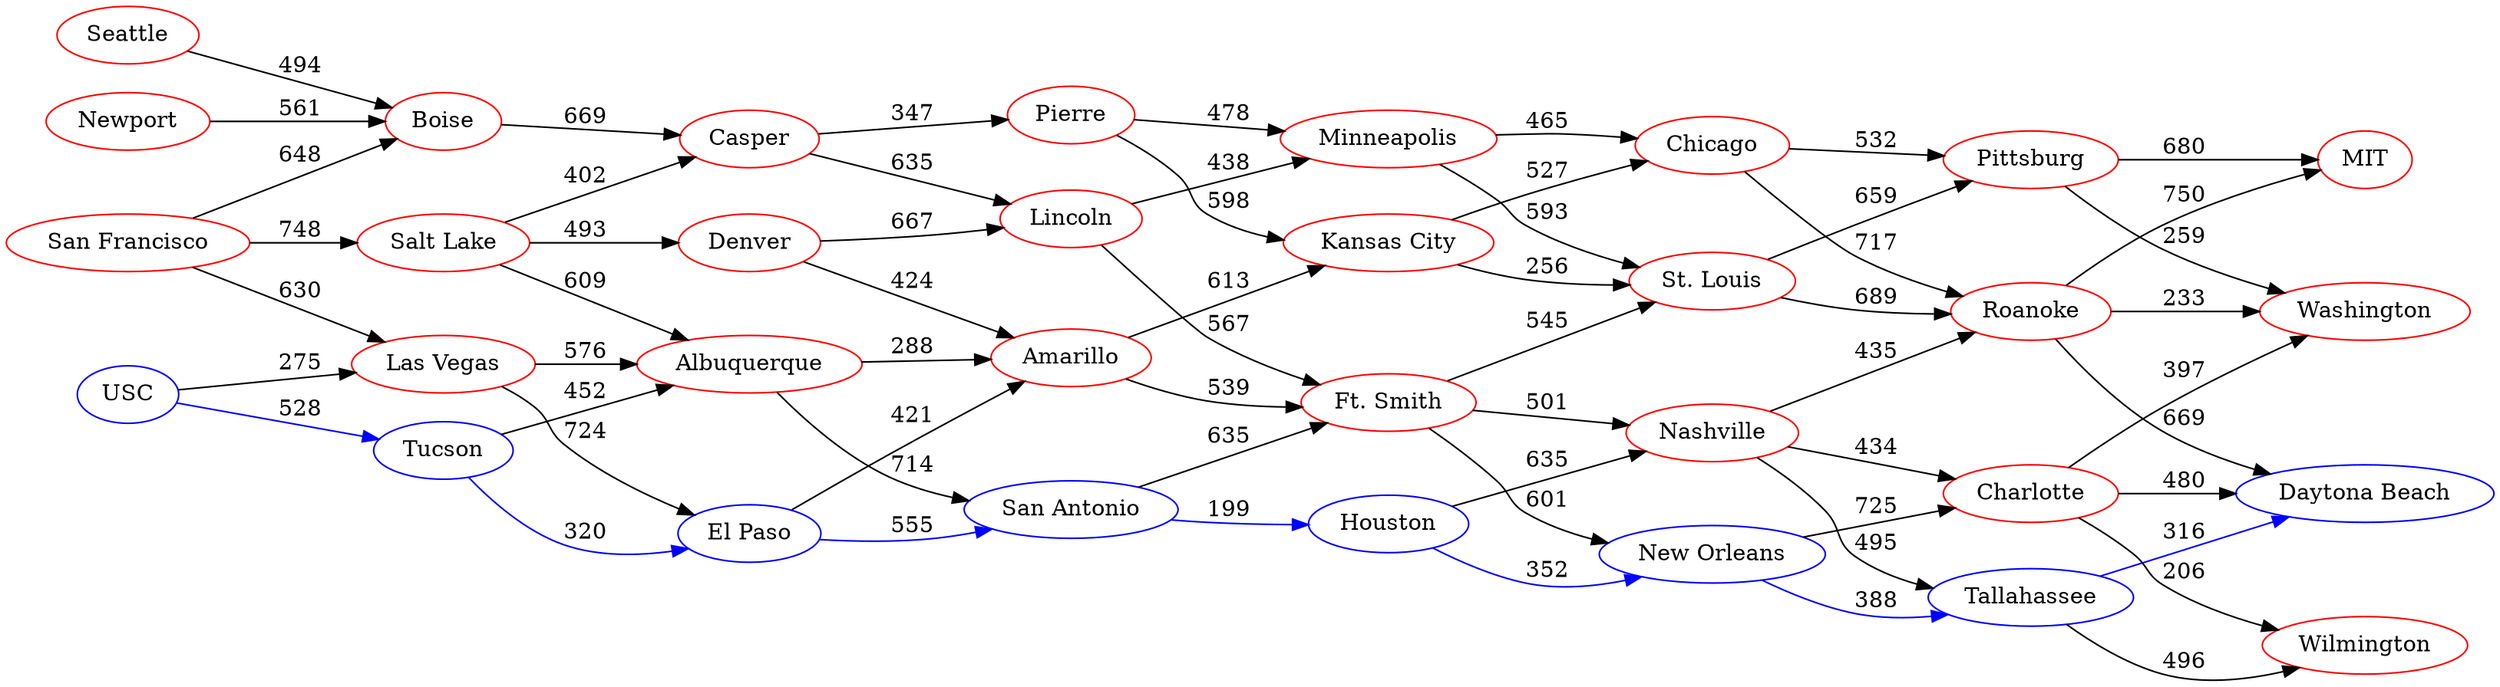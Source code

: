 // Multistage Graph
digraph {
	rankdir=LR
	Seattle [label=Seattle color=red]
	Seattle -> Boise [label=494]
	Newport [label=Newport color=red]
	Newport -> Boise [label=561]
	"San Francisco" [label="San Francisco" color=red]
	"San Francisco" -> Boise [label=648]
	"San Francisco" -> "Salt Lake" [label=748]
	"San Francisco" -> "Las Vegas" [label=630]
	USC [label=USC color=blue]
	USC -> "Las Vegas" [label=275]
	USC -> Tucson [label=528 color=blue]
	Boise [label=Boise color=red]
	Boise -> Casper [label=669]
	"Salt Lake" [label="Salt Lake" color=red]
	"Salt Lake" -> Casper [label=402]
	"Salt Lake" -> Denver [label=493]
	"Salt Lake" -> Albuquerque [label=609]
	"Las Vegas" [label="Las Vegas" color=red]
	"Las Vegas" -> Albuquerque [label=576]
	"Las Vegas" -> "El Paso" [label=724]
	Tucson [label=Tucson color=blue]
	Tucson -> Albuquerque [label=452]
	Tucson -> "El Paso" [label=320 color=blue]
	Casper [label=Casper color=red]
	Casper -> Pierre [label=347]
	Casper -> Lincoln [label=635]
	Denver [label=Denver color=red]
	Denver -> Lincoln [label=667]
	Denver -> Amarillo [label=424]
	Albuquerque [label=Albuquerque color=red]
	Albuquerque -> Amarillo [label=288]
	Albuquerque -> "San Antonio" [label=714]
	"El Paso" [label="El Paso" color=blue]
	"El Paso" -> Amarillo [label=421]
	"El Paso" -> "San Antonio" [label=555 color=blue]
	Pierre [label=Pierre color=red]
	Pierre -> Minneapolis [label=478]
	Pierre -> "Kansas City" [label=598]
	Lincoln [label=Lincoln color=red]
	Lincoln -> Minneapolis [label=438]
	Lincoln -> "Ft. Smith" [label=567]
	Amarillo [label=Amarillo color=red]
	Amarillo -> "Kansas City" [label=613]
	Amarillo -> "Ft. Smith" [label=539]
	"San Antonio" [label="San Antonio" color=blue]
	"San Antonio" -> "Ft. Smith" [label=635]
	"San Antonio" -> Houston [label=199 color=blue]
	Minneapolis [label=Minneapolis color=red]
	Minneapolis -> Chicago [label=465]
	Minneapolis -> "St. Louis" [label=593]
	"Kansas City" [label="Kansas City" color=red]
	"Kansas City" -> Chicago [label=527]
	"Kansas City" -> "St. Louis" [label=256]
	"Ft. Smith" [label="Ft. Smith" color=red]
	"Ft. Smith" -> "St. Louis" [label=545]
	"Ft. Smith" -> Nashville [label=501]
	"Ft. Smith" -> "New Orleans" [label=601]
	Houston [label=Houston color=blue]
	Houston -> Nashville [label=635]
	Houston -> "New Orleans" [label=352 color=blue]
	Chicago [label=Chicago color=red]
	Chicago -> Pittsburg [label=532]
	Chicago -> Roanoke [label=717]
	"St. Louis" [label="St. Louis" color=red]
	"St. Louis" -> Pittsburg [label=659]
	"St. Louis" -> Roanoke [label=689]
	Nashville [label=Nashville color=red]
	Nashville -> Roanoke [label=435]
	Nashville -> Charlotte [label=434]
	Nashville -> Tallahassee [label=495]
	"New Orleans" [label="New Orleans" color=blue]
	"New Orleans" -> Charlotte [label=725]
	"New Orleans" -> Tallahassee [label=388 color=blue]
	Pittsburg [label=Pittsburg color=red]
	Pittsburg -> MIT [label=680]
	Pittsburg -> Washington [label=259]
	Roanoke [label=Roanoke color=red]
	Roanoke -> MIT [label=750]
	Roanoke -> Washington [label=233]
	Roanoke -> "Daytona Beach" [label=669]
	Charlotte [label=Charlotte color=red]
	Charlotte -> Washington [label=397]
	Charlotte -> Wilmington [label=206]
	Charlotte -> "Daytona Beach" [label=480]
	Tallahassee [label=Tallahassee color=blue]
	Tallahassee -> Wilmington [label=496]
	Tallahassee -> "Daytona Beach" [label=316 color=blue]
	MIT [label=MIT color=red]
	Washington [label=Washington color=red]
	Wilmington [label=Wilmington color=red]
	"Daytona Beach" [label="Daytona Beach" color=blue]
}
